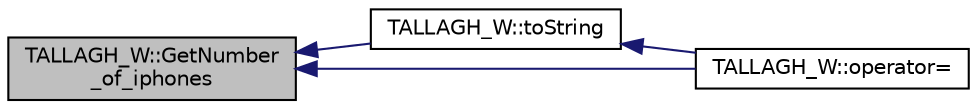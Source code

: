 digraph "TALLAGH_W::GetNumber_of_iphones"
{
  edge [fontname="Helvetica",fontsize="10",labelfontname="Helvetica",labelfontsize="10"];
  node [fontname="Helvetica",fontsize="10",shape=record];
  rankdir="LR";
  Node1 [label="TALLAGH_W::GetNumber\l_of_iphones",height=0.2,width=0.4,color="black", fillcolor="grey75", style="filled", fontcolor="black"];
  Node1 -> Node2 [dir="back",color="midnightblue",fontsize="10",style="solid",fontname="Helvetica"];
  Node2 [label="TALLAGH_W::toString",height=0.2,width=0.4,color="black", fillcolor="white", style="filled",URL="$class_t_a_l_l_a_g_h___w.html#ac7a438b7511cf2931490e6b44eff4a49",tooltip="_cast, is use to cast bak the std::shared_ptr<OSTM> to the required type "];
  Node2 -> Node3 [dir="back",color="midnightblue",fontsize="10",style="solid",fontname="Helvetica"];
  Node3 [label="TALLAGH_W::operator=",height=0.2,width=0.4,color="black", fillcolor="white", style="filled",URL="$class_t_a_l_l_a_g_h___w.html#a0ac3db0bae78cc4e59f175e90374ed50"];
  Node1 -> Node3 [dir="back",color="midnightblue",fontsize="10",style="solid",fontname="Helvetica"];
}
